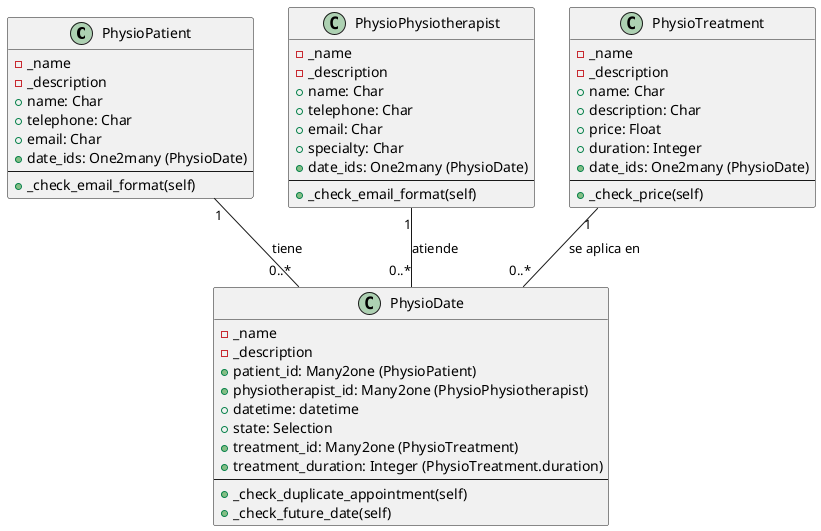 @startuml
class PhysioPatient {
  - _name
  - _description
  + name: Char
  + telephone: Char
  + email: Char
  + date_ids: One2many (PhysioDate)
  ---
  + _check_email_format(self)
}

class PhysioPhysiotherapist {
  - _name
  - _description
  + name: Char
  + telephone: Char
  + email: Char
  + specialty: Char
  + date_ids: One2many (PhysioDate)
  ---
  + _check_email_format(self)
}

class PhysioDate {
  - _name
  - _description
  + patient_id: Many2one (PhysioPatient)
  + physiotherapist_id: Many2one (PhysioPhysiotherapist)
  + datetime: datetime
  + state: Selection
  + treatment_id: Many2one (PhysioTreatment)
  + treatment_duration: Integer (PhysioTreatment.duration)
  ---
  + _check_duplicate_appointment(self)
  + _check_future_date(self)
}

class PhysioTreatment {
  - _name
  - _description
  + name: Char
  + description: Char
  + price: Float
  + duration: Integer
  + date_ids: One2many (PhysioDate)
  ---
  + _check_price(self)
}

PhysioPatient "1" -- "0..*" PhysioDate : tiene
PhysioPhysiotherapist "1" -- "0..*" PhysioDate : atiende
PhysioTreatment "1" -- "0..*" PhysioDate : se aplica en
@enduml
